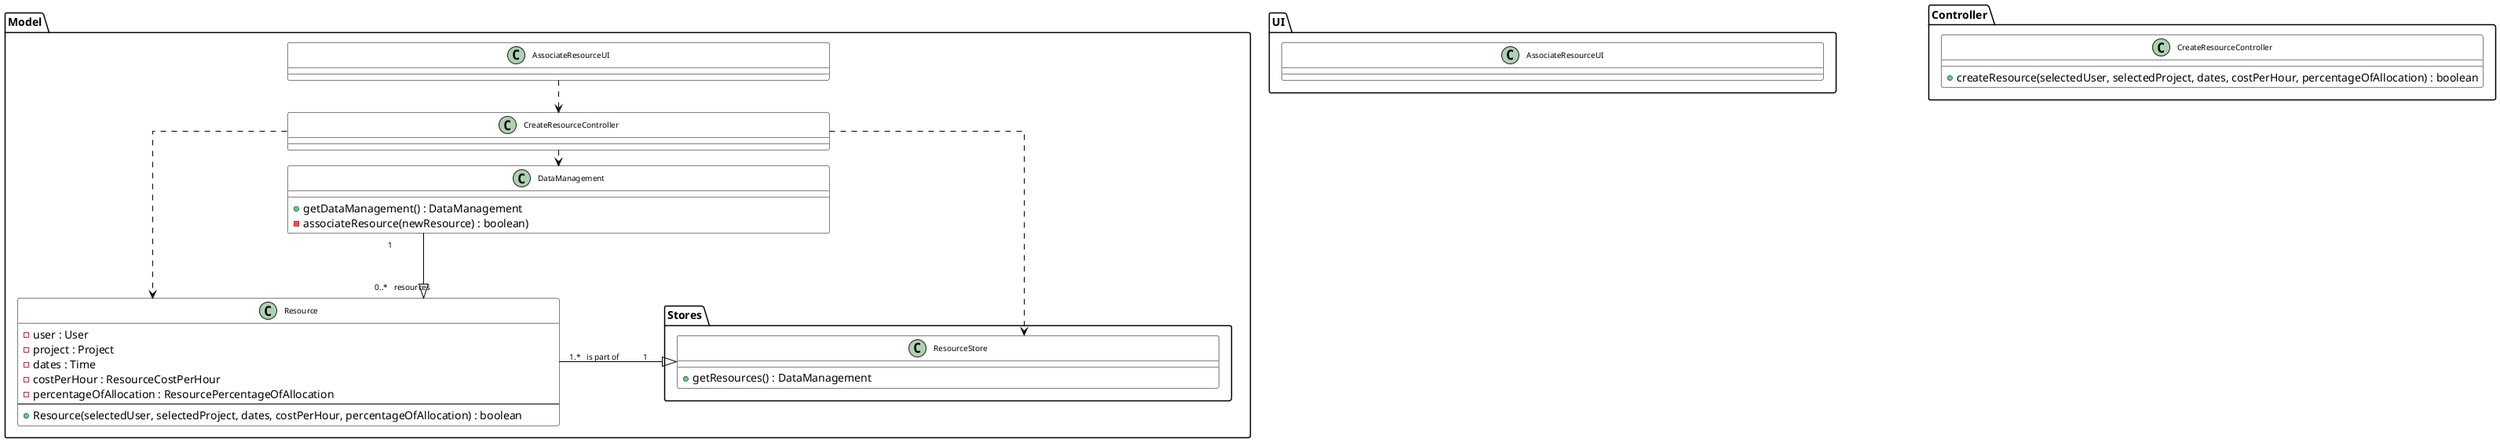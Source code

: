 @startuml
'https://plantuml.com/class-diagram
skinparam SameClassWidth true
skinparam ClassFontSize 10
skinparam ArrowFontSize 10
skinparam nodesep 150
skinparam ranksep 20
skinparam linetype ortho

skinparam class {
BackgroundColor White
ArrowColor Black
BorderColor Black
}

package "UI" {
    class AssociateResourceUI{}
}

package "Controller" {
class CreateResourceController{
+createResource(selectedUser, selectedProject, dates, costPerHour, percentageOfAllocation) : boolean
}
}
package "Model" {
class AssociateResourceUI
class CreateResourceController
class DataManagement
class Resource

package "Stores" {
class ResourceStore {
+getResources() : DataManagement
}
}
CreateResourceController <.up. AssociateResourceUI
DataManagement <.up. CreateResourceController
Resource "0..*   resources  " <|---up-- "1    " DataManagement
CreateResourceController .down.> Resource
ResourceStore "1           "<|-left- "  1.*   is part of "Resource
CreateResourceController .down.> ResourceStore



class DataManagement {
+getDataManagement() : DataManagement
-associateResource(newResource) : boolean)
}

class Resource {
-user : User
-project : Project
-dates : Time
-costPerHour : ResourceCostPerHour
-percentageOfAllocation : ResourcePercentageOfAllocation
--
+Resource(selectedUser, selectedProject, dates, costPerHour, percentageOfAllocation) : boolean
}

@enduml